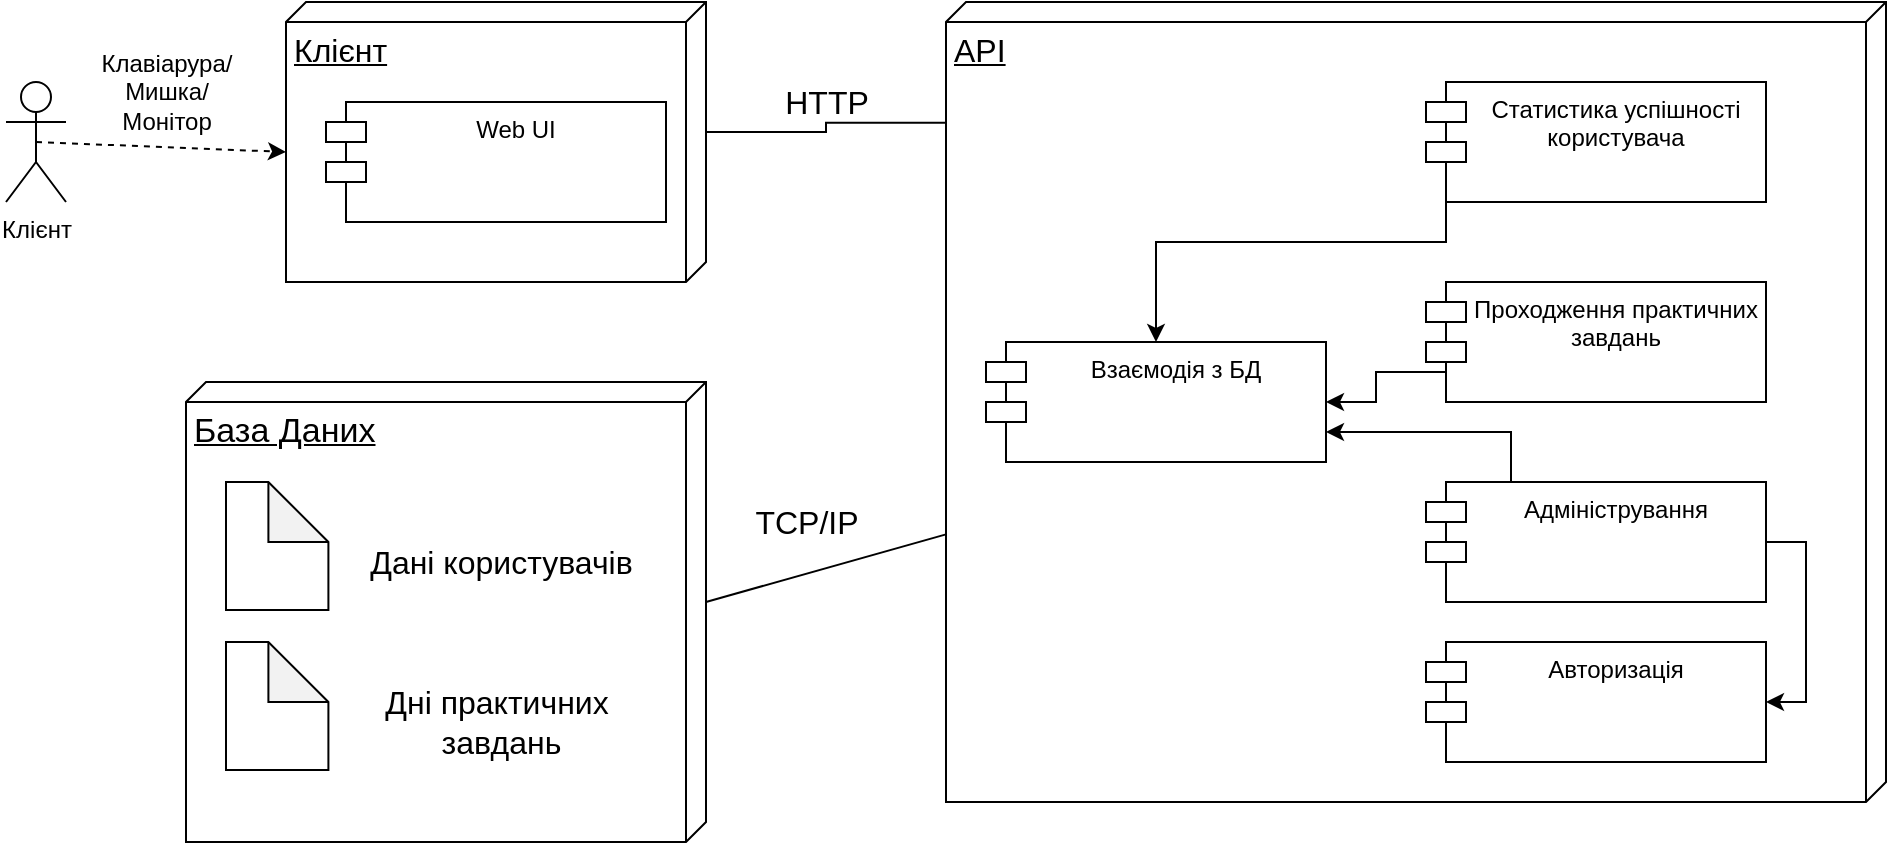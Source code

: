 <mxfile version="15.9.4" type="google"><diagram id="a2_gzSLPMgImOUolYS9t" name="Page-1"><mxGraphModel dx="1422" dy="754" grid="0" gridSize="10" guides="1" tooltips="1" connect="1" arrows="1" fold="1" page="0" pageScale="1" pageWidth="850" pageHeight="1100" math="0" shadow="0"><root><mxCell id="0"/><mxCell id="1" parent="0"/><mxCell id="cGQnZpUeiyS9sLT7u-u1-20" value="API" style="verticalAlign=top;align=left;spacingTop=8;spacingLeft=2;spacingRight=12;shape=cube;size=10;direction=south;fontStyle=4;html=1;fontSize=16;" parent="1" vertex="1"><mxGeometry x="510" y="80" width="470" height="400" as="geometry"/></mxCell><mxCell id="cGQnZpUeiyS9sLT7u-u1-27" style="edgeStyle=orthogonalEdgeStyle;rounded=0;orthogonalLoop=1;jettySize=auto;html=1;exitX=0.25;exitY=0;exitDx=0;exitDy=0;entryX=1;entryY=0.75;entryDx=0;entryDy=0;fontSize=16;endArrow=classic;endFill=1;" parent="1" source="cGQnZpUeiyS9sLT7u-u1-1" target="cGQnZpUeiyS9sLT7u-u1-6" edge="1"><mxGeometry relative="1" as="geometry"/></mxCell><mxCell id="cGQnZpUeiyS9sLT7u-u1-28" style="edgeStyle=orthogonalEdgeStyle;rounded=0;orthogonalLoop=1;jettySize=auto;html=1;exitX=1;exitY=0.5;exitDx=0;exitDy=0;entryX=1;entryY=0.5;entryDx=0;entryDy=0;fontSize=16;endArrow=classic;endFill=1;" parent="1" source="cGQnZpUeiyS9sLT7u-u1-1" target="cGQnZpUeiyS9sLT7u-u1-2" edge="1"><mxGeometry relative="1" as="geometry"/></mxCell><mxCell id="cGQnZpUeiyS9sLT7u-u1-1" value="Адміністрування" style="shape=module;align=left;spacingLeft=20;align=center;verticalAlign=top;" parent="1" vertex="1"><mxGeometry x="750" y="320" width="170" height="60" as="geometry"/></mxCell><mxCell id="cGQnZpUeiyS9sLT7u-u1-2" value="Авторизація" style="shape=module;align=left;spacingLeft=20;align=center;verticalAlign=top;" parent="1" vertex="1"><mxGeometry x="750" y="400" width="170" height="60" as="geometry"/></mxCell><mxCell id="cGQnZpUeiyS9sLT7u-u1-25" style="edgeStyle=orthogonalEdgeStyle;rounded=0;orthogonalLoop=1;jettySize=auto;html=1;exitX=0;exitY=1;exitDx=10;exitDy=0;exitPerimeter=0;fontSize=16;endArrow=classic;endFill=1;" parent="1" source="cGQnZpUeiyS9sLT7u-u1-3" target="cGQnZpUeiyS9sLT7u-u1-6" edge="1"><mxGeometry relative="1" as="geometry"><Array as="points"><mxPoint x="760" y="200"/><mxPoint x="615" y="200"/></Array></mxGeometry></mxCell><mxCell id="cGQnZpUeiyS9sLT7u-u1-3" value="Статистика успішності&#10;користувача" style="shape=module;align=left;spacingLeft=20;align=center;verticalAlign=top;" parent="1" vertex="1"><mxGeometry x="750" y="120" width="170" height="60" as="geometry"/></mxCell><mxCell id="cGQnZpUeiyS9sLT7u-u1-26" style="edgeStyle=orthogonalEdgeStyle;rounded=0;orthogonalLoop=1;jettySize=auto;html=1;exitX=0;exitY=0.75;exitDx=10;exitDy=0;exitPerimeter=0;fontSize=16;endArrow=classic;endFill=1;" parent="1" source="cGQnZpUeiyS9sLT7u-u1-4" target="cGQnZpUeiyS9sLT7u-u1-6" edge="1"><mxGeometry relative="1" as="geometry"/></mxCell><mxCell id="cGQnZpUeiyS9sLT7u-u1-4" value="Проходження практичних&#10;завдань" style="shape=module;align=left;spacingLeft=20;align=center;verticalAlign=top;" parent="1" vertex="1"><mxGeometry x="750" y="220" width="170" height="60" as="geometry"/></mxCell><mxCell id="cGQnZpUeiyS9sLT7u-u1-6" value="Взаємодія з БД" style="shape=module;align=left;spacingLeft=20;align=center;verticalAlign=top;" parent="1" vertex="1"><mxGeometry x="530" y="250" width="170" height="60" as="geometry"/></mxCell><mxCell id="cGQnZpUeiyS9sLT7u-u1-9" value="" style="group" parent="1" vertex="1" connectable="0"><mxGeometry x="180" y="80" width="210" height="140" as="geometry"/></mxCell><mxCell id="cGQnZpUeiyS9sLT7u-u1-8" value="&lt;font style=&quot;font-size: 16px&quot;&gt;Клієнт&lt;/font&gt;" style="verticalAlign=top;align=left;spacingTop=8;spacingLeft=2;spacingRight=12;shape=cube;size=10;direction=south;fontStyle=4;html=1;" parent="cGQnZpUeiyS9sLT7u-u1-9" vertex="1"><mxGeometry width="210" height="140" as="geometry"/></mxCell><mxCell id="cGQnZpUeiyS9sLT7u-u1-5" value="Web UI" style="shape=module;align=left;spacingLeft=20;align=center;verticalAlign=top;" parent="cGQnZpUeiyS9sLT7u-u1-9" vertex="1"><mxGeometry x="20" y="50" width="170" height="60" as="geometry"/></mxCell><mxCell id="cGQnZpUeiyS9sLT7u-u1-29" style="rounded=0;orthogonalLoop=1;jettySize=auto;html=1;exitX=0.5;exitY=0.5;exitDx=0;exitDy=0;exitPerimeter=0;entryX=0;entryY=0;entryDx=75;entryDy=210;entryPerimeter=0;fontSize=16;endArrow=classic;endFill=1;dashed=1;" parent="1" source="cGQnZpUeiyS9sLT7u-u1-10" target="cGQnZpUeiyS9sLT7u-u1-8" edge="1"><mxGeometry relative="1" as="geometry"/></mxCell><mxCell id="cGQnZpUeiyS9sLT7u-u1-10" value="Клієнт" style="shape=umlActor;verticalLabelPosition=bottom;verticalAlign=top;html=1;" parent="1" vertex="1"><mxGeometry x="40" y="120" width="30" height="60" as="geometry"/></mxCell><mxCell id="cGQnZpUeiyS9sLT7u-u1-19" value="" style="group" parent="1" vertex="1" connectable="0"><mxGeometry x="130" y="270" width="260" height="230" as="geometry"/></mxCell><mxCell id="cGQnZpUeiyS9sLT7u-u1-16" value="&lt;font style=&quot;font-size: 17px&quot;&gt;База Даних&lt;/font&gt;" style="verticalAlign=top;align=left;spacingTop=8;spacingLeft=2;spacingRight=12;shape=cube;size=10;direction=south;fontStyle=4;html=1;" parent="cGQnZpUeiyS9sLT7u-u1-19" vertex="1"><mxGeometry width="260" height="230" as="geometry"/></mxCell><mxCell id="cGQnZpUeiyS9sLT7u-u1-13" value="" style="shape=note;whiteSpace=wrap;html=1;backgroundOutline=1;darkOpacity=0.05;" parent="cGQnZpUeiyS9sLT7u-u1-19" vertex="1"><mxGeometry x="20" y="50" width="51.2" height="64" as="geometry"/></mxCell><mxCell id="cGQnZpUeiyS9sLT7u-u1-14" value="" style="shape=note;whiteSpace=wrap;html=1;backgroundOutline=1;darkOpacity=0.05;" parent="cGQnZpUeiyS9sLT7u-u1-19" vertex="1"><mxGeometry x="20" y="130" width="51.2" height="64" as="geometry"/></mxCell><mxCell id="cGQnZpUeiyS9sLT7u-u1-17" value="&amp;nbsp;Дані користувачів" style="text;html=1;align=center;verticalAlign=middle;resizable=0;points=[];autosize=1;strokeColor=none;fillColor=none;fontSize=16;" parent="cGQnZpUeiyS9sLT7u-u1-19" vertex="1"><mxGeometry x="80" y="80" width="150" height="20" as="geometry"/></mxCell><mxCell id="cGQnZpUeiyS9sLT7u-u1-18" value="Дні практичних&lt;br&gt;&amp;nbsp;завдань" style="text;html=1;align=center;verticalAlign=middle;resizable=0;points=[];autosize=1;strokeColor=none;fillColor=none;fontSize=16;" parent="cGQnZpUeiyS9sLT7u-u1-19" vertex="1"><mxGeometry x="90" y="150" width="130" height="40" as="geometry"/></mxCell><mxCell id="cGQnZpUeiyS9sLT7u-u1-21" style="edgeStyle=orthogonalEdgeStyle;rounded=0;orthogonalLoop=1;jettySize=auto;html=1;exitX=0;exitY=0;exitDx=65;exitDy=0;exitPerimeter=0;entryX=0.151;entryY=1;entryDx=0;entryDy=0;entryPerimeter=0;fontSize=16;endArrow=none;endFill=0;" parent="1" source="cGQnZpUeiyS9sLT7u-u1-8" target="cGQnZpUeiyS9sLT7u-u1-20" edge="1"><mxGeometry relative="1" as="geometry"/></mxCell><mxCell id="cGQnZpUeiyS9sLT7u-u1-22" style="rounded=0;orthogonalLoop=1;jettySize=auto;html=1;exitX=0;exitY=0;exitDx=110;exitDy=0;exitPerimeter=0;fontSize=16;endArrow=none;endFill=0;" parent="1" source="cGQnZpUeiyS9sLT7u-u1-16" target="cGQnZpUeiyS9sLT7u-u1-20" edge="1"><mxGeometry relative="1" as="geometry"><mxPoint x="390" y="375.09" as="sourcePoint"/><mxPoint x="470" y="350" as="targetPoint"/></mxGeometry></mxCell><mxCell id="cGQnZpUeiyS9sLT7u-u1-23" value="HTTP" style="text;html=1;align=center;verticalAlign=middle;resizable=0;points=[];autosize=1;strokeColor=none;fillColor=none;fontSize=16;" parent="1" vertex="1"><mxGeometry x="420" y="120" width="60" height="20" as="geometry"/></mxCell><mxCell id="cGQnZpUeiyS9sLT7u-u1-24" value="TCP/IP" style="text;html=1;align=center;verticalAlign=middle;resizable=0;points=[];autosize=1;strokeColor=none;fillColor=none;fontSize=16;" parent="1" vertex="1"><mxGeometry x="405" y="330" width="70" height="20" as="geometry"/></mxCell><mxCell id="cGQnZpUeiyS9sLT7u-u1-30" value="Клавіарура/&lt;br style=&quot;font-size: 12px;&quot;&gt;Мишка/&lt;br style=&quot;font-size: 12px;&quot;&gt;Монітор" style="text;html=1;align=center;verticalAlign=middle;resizable=0;points=[];autosize=1;strokeColor=none;fillColor=none;fontSize=12;strokeWidth=1;" parent="1" vertex="1"><mxGeometry x="80" y="100" width="80" height="50" as="geometry"/></mxCell></root></mxGraphModel></diagram></mxfile>